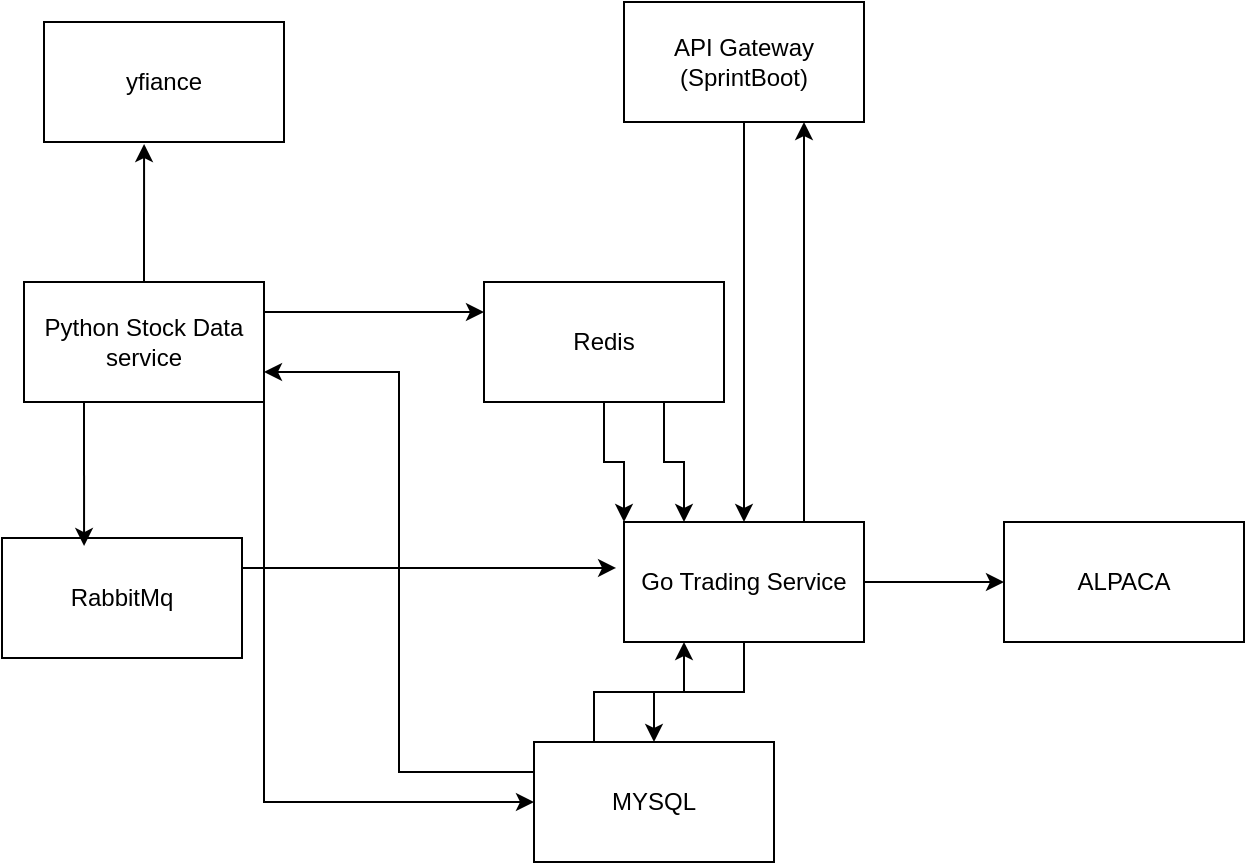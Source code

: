 <mxfile version="27.0.5">
  <diagram name="Page-1" id="GWXCVyjSArQrqNLjXNuz">
    <mxGraphModel dx="1665" dy="841" grid="1" gridSize="10" guides="1" tooltips="1" connect="1" arrows="1" fold="1" page="1" pageScale="1" pageWidth="850" pageHeight="1100" math="0" shadow="0">
      <root>
        <mxCell id="0" />
        <mxCell id="1" parent="0" />
        <mxCell id="mQKh0cZ0V53EBKpTxfbn-26" style="edgeStyle=orthogonalEdgeStyle;rounded=0;orthogonalLoop=1;jettySize=auto;html=1;exitX=0.5;exitY=1;exitDx=0;exitDy=0;" edge="1" parent="1" source="mQKh0cZ0V53EBKpTxfbn-1" target="mQKh0cZ0V53EBKpTxfbn-4">
          <mxGeometry relative="1" as="geometry" />
        </mxCell>
        <mxCell id="mQKh0cZ0V53EBKpTxfbn-1" value="API Gateway&lt;div&gt;(SprintBoot)&lt;/div&gt;" style="rounded=0;whiteSpace=wrap;html=1;" vertex="1" parent="1">
          <mxGeometry x="410" y="140" width="120" height="60" as="geometry" />
        </mxCell>
        <mxCell id="mQKh0cZ0V53EBKpTxfbn-8" style="edgeStyle=orthogonalEdgeStyle;rounded=0;orthogonalLoop=1;jettySize=auto;html=1;exitX=0.75;exitY=1;exitDx=0;exitDy=0;entryX=0.25;entryY=0;entryDx=0;entryDy=0;" edge="1" parent="1" source="mQKh0cZ0V53EBKpTxfbn-2" target="mQKh0cZ0V53EBKpTxfbn-4">
          <mxGeometry relative="1" as="geometry" />
        </mxCell>
        <mxCell id="mQKh0cZ0V53EBKpTxfbn-18" style="edgeStyle=orthogonalEdgeStyle;rounded=0;orthogonalLoop=1;jettySize=auto;html=1;exitX=0.5;exitY=1;exitDx=0;exitDy=0;entryX=0;entryY=0;entryDx=0;entryDy=0;" edge="1" parent="1" source="mQKh0cZ0V53EBKpTxfbn-2" target="mQKh0cZ0V53EBKpTxfbn-4">
          <mxGeometry relative="1" as="geometry" />
        </mxCell>
        <mxCell id="mQKh0cZ0V53EBKpTxfbn-2" value="Redis" style="rounded=0;whiteSpace=wrap;html=1;" vertex="1" parent="1">
          <mxGeometry x="340" y="280" width="120" height="60" as="geometry" />
        </mxCell>
        <mxCell id="mQKh0cZ0V53EBKpTxfbn-3" value="RabbitMq" style="rounded=0;whiteSpace=wrap;html=1;" vertex="1" parent="1">
          <mxGeometry x="99" y="408" width="120" height="60" as="geometry" />
        </mxCell>
        <mxCell id="mQKh0cZ0V53EBKpTxfbn-7" style="edgeStyle=orthogonalEdgeStyle;rounded=0;orthogonalLoop=1;jettySize=auto;html=1;exitX=0.75;exitY=0;exitDx=0;exitDy=0;entryX=0.75;entryY=1;entryDx=0;entryDy=0;" edge="1" parent="1" source="mQKh0cZ0V53EBKpTxfbn-4" target="mQKh0cZ0V53EBKpTxfbn-1">
          <mxGeometry relative="1" as="geometry" />
        </mxCell>
        <mxCell id="mQKh0cZ0V53EBKpTxfbn-14" style="edgeStyle=orthogonalEdgeStyle;rounded=0;orthogonalLoop=1;jettySize=auto;html=1;exitX=1;exitY=0.5;exitDx=0;exitDy=0;entryX=0;entryY=0.5;entryDx=0;entryDy=0;" edge="1" parent="1" source="mQKh0cZ0V53EBKpTxfbn-4" target="mQKh0cZ0V53EBKpTxfbn-13">
          <mxGeometry relative="1" as="geometry" />
        </mxCell>
        <mxCell id="mQKh0cZ0V53EBKpTxfbn-16" style="edgeStyle=orthogonalEdgeStyle;rounded=0;orthogonalLoop=1;jettySize=auto;html=1;exitX=0.5;exitY=1;exitDx=0;exitDy=0;" edge="1" parent="1" source="mQKh0cZ0V53EBKpTxfbn-4" target="mQKh0cZ0V53EBKpTxfbn-15">
          <mxGeometry relative="1" as="geometry" />
        </mxCell>
        <mxCell id="mQKh0cZ0V53EBKpTxfbn-4" value="Go Trading Service" style="rounded=0;whiteSpace=wrap;html=1;" vertex="1" parent="1">
          <mxGeometry x="410" y="400" width="120" height="60" as="geometry" />
        </mxCell>
        <mxCell id="mQKh0cZ0V53EBKpTxfbn-9" style="edgeStyle=orthogonalEdgeStyle;rounded=0;orthogonalLoop=1;jettySize=auto;html=1;exitX=1;exitY=0.25;exitDx=0;exitDy=0;entryX=0;entryY=0.25;entryDx=0;entryDy=0;" edge="1" parent="1" source="mQKh0cZ0V53EBKpTxfbn-5" target="mQKh0cZ0V53EBKpTxfbn-2">
          <mxGeometry relative="1" as="geometry" />
        </mxCell>
        <mxCell id="mQKh0cZ0V53EBKpTxfbn-17" style="edgeStyle=orthogonalEdgeStyle;rounded=0;orthogonalLoop=1;jettySize=auto;html=1;exitX=1;exitY=1;exitDx=0;exitDy=0;entryX=0;entryY=0.5;entryDx=0;entryDy=0;" edge="1" parent="1" source="mQKh0cZ0V53EBKpTxfbn-5" target="mQKh0cZ0V53EBKpTxfbn-15">
          <mxGeometry relative="1" as="geometry" />
        </mxCell>
        <mxCell id="mQKh0cZ0V53EBKpTxfbn-5" value="Python Stock Data service" style="rounded=0;whiteSpace=wrap;html=1;" vertex="1" parent="1">
          <mxGeometry x="110" y="280" width="120" height="60" as="geometry" />
        </mxCell>
        <mxCell id="mQKh0cZ0V53EBKpTxfbn-6" value="yfiance" style="rounded=0;whiteSpace=wrap;html=1;" vertex="1" parent="1">
          <mxGeometry x="120" y="150" width="120" height="60" as="geometry" />
        </mxCell>
        <mxCell id="mQKh0cZ0V53EBKpTxfbn-11" style="edgeStyle=orthogonalEdgeStyle;rounded=0;orthogonalLoop=1;jettySize=auto;html=1;exitX=1;exitY=0.25;exitDx=0;exitDy=0;entryX=-0.033;entryY=0.383;entryDx=0;entryDy=0;entryPerimeter=0;" edge="1" parent="1" source="mQKh0cZ0V53EBKpTxfbn-3" target="mQKh0cZ0V53EBKpTxfbn-4">
          <mxGeometry relative="1" as="geometry" />
        </mxCell>
        <mxCell id="mQKh0cZ0V53EBKpTxfbn-12" style="edgeStyle=orthogonalEdgeStyle;rounded=0;orthogonalLoop=1;jettySize=auto;html=1;exitX=0.5;exitY=0;exitDx=0;exitDy=0;entryX=0.417;entryY=1.017;entryDx=0;entryDy=0;entryPerimeter=0;" edge="1" parent="1" source="mQKh0cZ0V53EBKpTxfbn-5" target="mQKh0cZ0V53EBKpTxfbn-6">
          <mxGeometry relative="1" as="geometry" />
        </mxCell>
        <mxCell id="mQKh0cZ0V53EBKpTxfbn-13" value="ALPACA" style="rounded=0;whiteSpace=wrap;html=1;" vertex="1" parent="1">
          <mxGeometry x="600" y="400" width="120" height="60" as="geometry" />
        </mxCell>
        <mxCell id="mQKh0cZ0V53EBKpTxfbn-19" style="edgeStyle=orthogonalEdgeStyle;rounded=0;orthogonalLoop=1;jettySize=auto;html=1;exitX=0.25;exitY=0;exitDx=0;exitDy=0;entryX=0.25;entryY=1;entryDx=0;entryDy=0;" edge="1" parent="1" source="mQKh0cZ0V53EBKpTxfbn-15" target="mQKh0cZ0V53EBKpTxfbn-4">
          <mxGeometry relative="1" as="geometry" />
        </mxCell>
        <mxCell id="mQKh0cZ0V53EBKpTxfbn-21" style="edgeStyle=orthogonalEdgeStyle;rounded=0;orthogonalLoop=1;jettySize=auto;html=1;exitX=0;exitY=0.25;exitDx=0;exitDy=0;entryX=1;entryY=0.75;entryDx=0;entryDy=0;" edge="1" parent="1" source="mQKh0cZ0V53EBKpTxfbn-15" target="mQKh0cZ0V53EBKpTxfbn-5">
          <mxGeometry relative="1" as="geometry" />
        </mxCell>
        <mxCell id="mQKh0cZ0V53EBKpTxfbn-15" value="MYSQL" style="rounded=0;whiteSpace=wrap;html=1;" vertex="1" parent="1">
          <mxGeometry x="365" y="510" width="120" height="60" as="geometry" />
        </mxCell>
        <mxCell id="mQKh0cZ0V53EBKpTxfbn-23" style="edgeStyle=orthogonalEdgeStyle;rounded=0;orthogonalLoop=1;jettySize=auto;html=1;exitX=0.25;exitY=1;exitDx=0;exitDy=0;entryX=0.342;entryY=0.067;entryDx=0;entryDy=0;entryPerimeter=0;" edge="1" parent="1" source="mQKh0cZ0V53EBKpTxfbn-5" target="mQKh0cZ0V53EBKpTxfbn-3">
          <mxGeometry relative="1" as="geometry" />
        </mxCell>
      </root>
    </mxGraphModel>
  </diagram>
</mxfile>
